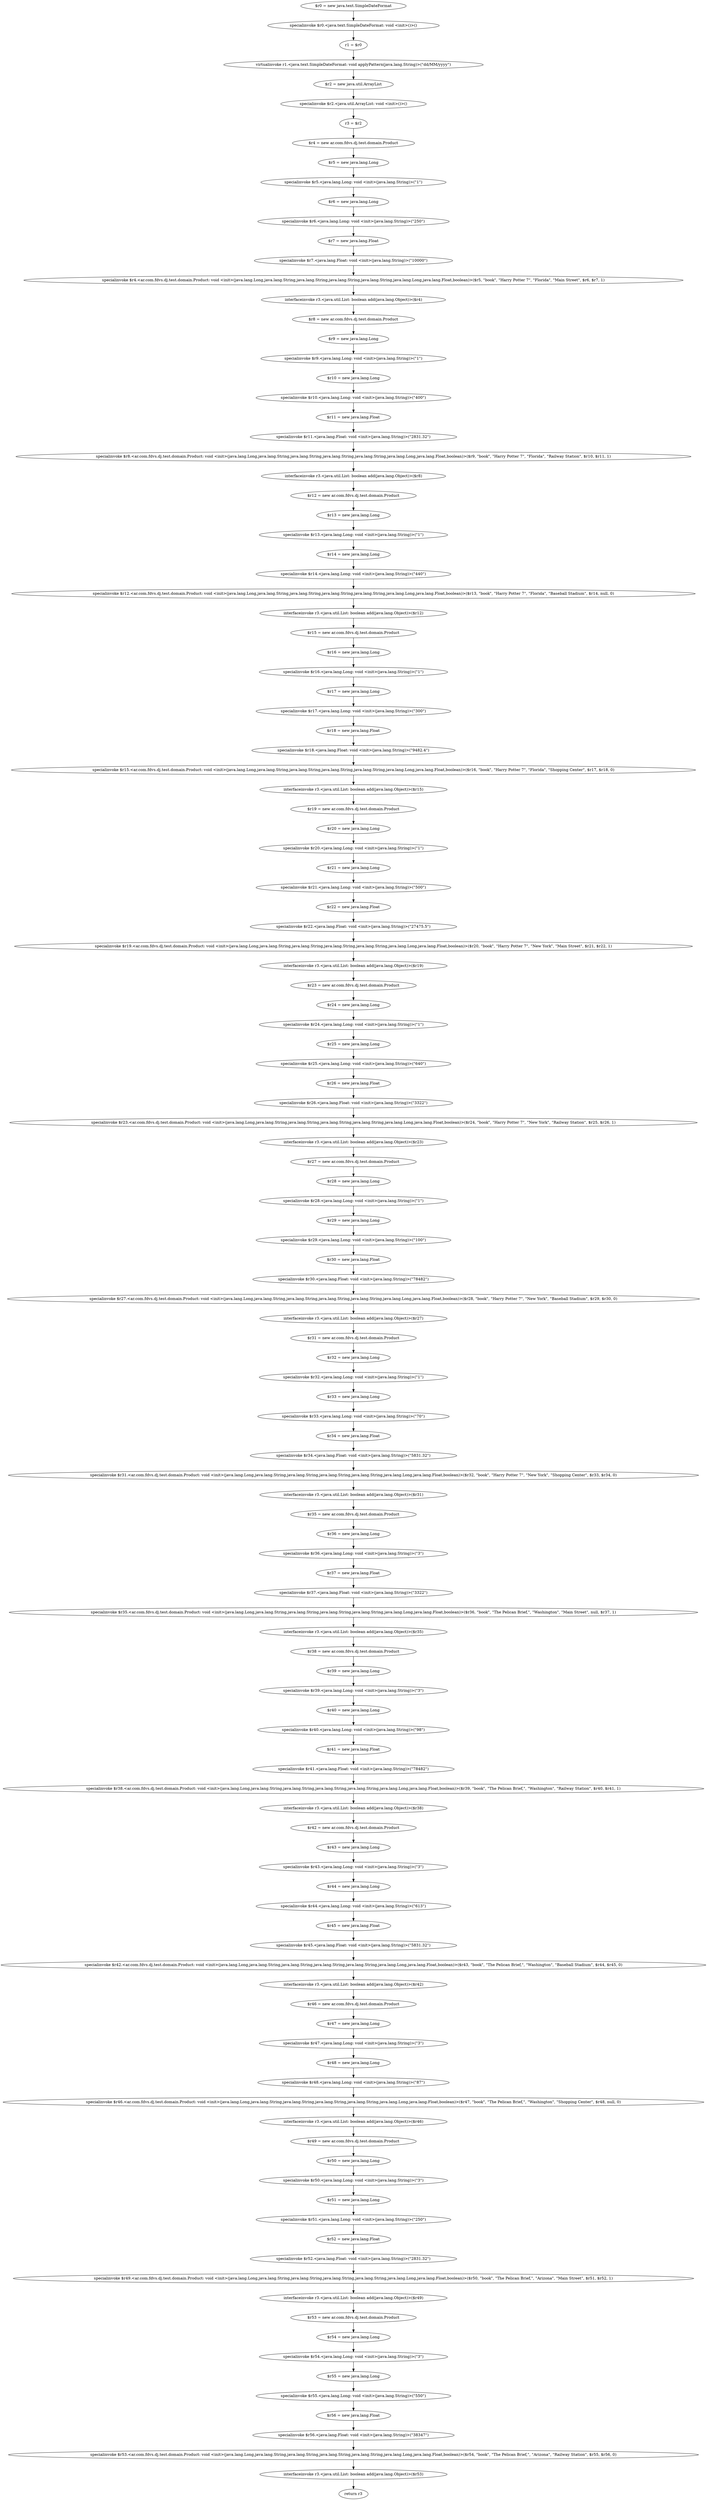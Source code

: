 digraph "unitGraph" {
    "$r0 = new java.text.SimpleDateFormat"
    "specialinvoke $r0.<java.text.SimpleDateFormat: void <init>()>()"
    "r1 = $r0"
    "virtualinvoke r1.<java.text.SimpleDateFormat: void applyPattern(java.lang.String)>(\"dd/MM/yyyy\")"
    "$r2 = new java.util.ArrayList"
    "specialinvoke $r2.<java.util.ArrayList: void <init>()>()"
    "r3 = $r2"
    "$r4 = new ar.com.fdvs.dj.test.domain.Product"
    "$r5 = new java.lang.Long"
    "specialinvoke $r5.<java.lang.Long: void <init>(java.lang.String)>(\"1\")"
    "$r6 = new java.lang.Long"
    "specialinvoke $r6.<java.lang.Long: void <init>(java.lang.String)>(\"250\")"
    "$r7 = new java.lang.Float"
    "specialinvoke $r7.<java.lang.Float: void <init>(java.lang.String)>(\"10000\")"
    "specialinvoke $r4.<ar.com.fdvs.dj.test.domain.Product: void <init>(java.lang.Long,java.lang.String,java.lang.String,java.lang.String,java.lang.String,java.lang.Long,java.lang.Float,boolean)>($r5, \"book\", \"Harry Potter 7\", \"Florida\", \"Main Street\", $r6, $r7, 1)"
    "interfaceinvoke r3.<java.util.List: boolean add(java.lang.Object)>($r4)"
    "$r8 = new ar.com.fdvs.dj.test.domain.Product"
    "$r9 = new java.lang.Long"
    "specialinvoke $r9.<java.lang.Long: void <init>(java.lang.String)>(\"1\")"
    "$r10 = new java.lang.Long"
    "specialinvoke $r10.<java.lang.Long: void <init>(java.lang.String)>(\"400\")"
    "$r11 = new java.lang.Float"
    "specialinvoke $r11.<java.lang.Float: void <init>(java.lang.String)>(\"2831.32\")"
    "specialinvoke $r8.<ar.com.fdvs.dj.test.domain.Product: void <init>(java.lang.Long,java.lang.String,java.lang.String,java.lang.String,java.lang.String,java.lang.Long,java.lang.Float,boolean)>($r9, \"book\", \"Harry Potter 7\", \"Florida\", \"Railway Station\", $r10, $r11, 1)"
    "interfaceinvoke r3.<java.util.List: boolean add(java.lang.Object)>($r8)"
    "$r12 = new ar.com.fdvs.dj.test.domain.Product"
    "$r13 = new java.lang.Long"
    "specialinvoke $r13.<java.lang.Long: void <init>(java.lang.String)>(\"1\")"
    "$r14 = new java.lang.Long"
    "specialinvoke $r14.<java.lang.Long: void <init>(java.lang.String)>(\"440\")"
    "specialinvoke $r12.<ar.com.fdvs.dj.test.domain.Product: void <init>(java.lang.Long,java.lang.String,java.lang.String,java.lang.String,java.lang.String,java.lang.Long,java.lang.Float,boolean)>($r13, \"book\", \"Harry Potter 7\", \"Florida\", \"Baseball Stadium\", $r14, null, 0)"
    "interfaceinvoke r3.<java.util.List: boolean add(java.lang.Object)>($r12)"
    "$r15 = new ar.com.fdvs.dj.test.domain.Product"
    "$r16 = new java.lang.Long"
    "specialinvoke $r16.<java.lang.Long: void <init>(java.lang.String)>(\"1\")"
    "$r17 = new java.lang.Long"
    "specialinvoke $r17.<java.lang.Long: void <init>(java.lang.String)>(\"300\")"
    "$r18 = new java.lang.Float"
    "specialinvoke $r18.<java.lang.Float: void <init>(java.lang.String)>(\"9482.4\")"
    "specialinvoke $r15.<ar.com.fdvs.dj.test.domain.Product: void <init>(java.lang.Long,java.lang.String,java.lang.String,java.lang.String,java.lang.String,java.lang.Long,java.lang.Float,boolean)>($r16, \"book\", \"Harry Potter 7\", \"Florida\", \"Shopping Center\", $r17, $r18, 0)"
    "interfaceinvoke r3.<java.util.List: boolean add(java.lang.Object)>($r15)"
    "$r19 = new ar.com.fdvs.dj.test.domain.Product"
    "$r20 = new java.lang.Long"
    "specialinvoke $r20.<java.lang.Long: void <init>(java.lang.String)>(\"1\")"
    "$r21 = new java.lang.Long"
    "specialinvoke $r21.<java.lang.Long: void <init>(java.lang.String)>(\"500\")"
    "$r22 = new java.lang.Float"
    "specialinvoke $r22.<java.lang.Float: void <init>(java.lang.String)>(\"27475.5\")"
    "specialinvoke $r19.<ar.com.fdvs.dj.test.domain.Product: void <init>(java.lang.Long,java.lang.String,java.lang.String,java.lang.String,java.lang.String,java.lang.Long,java.lang.Float,boolean)>($r20, \"book\", \"Harry Potter 7\", \"New York\", \"Main Street\", $r21, $r22, 1)"
    "interfaceinvoke r3.<java.util.List: boolean add(java.lang.Object)>($r19)"
    "$r23 = new ar.com.fdvs.dj.test.domain.Product"
    "$r24 = new java.lang.Long"
    "specialinvoke $r24.<java.lang.Long: void <init>(java.lang.String)>(\"1\")"
    "$r25 = new java.lang.Long"
    "specialinvoke $r25.<java.lang.Long: void <init>(java.lang.String)>(\"640\")"
    "$r26 = new java.lang.Float"
    "specialinvoke $r26.<java.lang.Float: void <init>(java.lang.String)>(\"3322\")"
    "specialinvoke $r23.<ar.com.fdvs.dj.test.domain.Product: void <init>(java.lang.Long,java.lang.String,java.lang.String,java.lang.String,java.lang.String,java.lang.Long,java.lang.Float,boolean)>($r24, \"book\", \"Harry Potter 7\", \"New York\", \"Railway Station\", $r25, $r26, 1)"
    "interfaceinvoke r3.<java.util.List: boolean add(java.lang.Object)>($r23)"
    "$r27 = new ar.com.fdvs.dj.test.domain.Product"
    "$r28 = new java.lang.Long"
    "specialinvoke $r28.<java.lang.Long: void <init>(java.lang.String)>(\"1\")"
    "$r29 = new java.lang.Long"
    "specialinvoke $r29.<java.lang.Long: void <init>(java.lang.String)>(\"100\")"
    "$r30 = new java.lang.Float"
    "specialinvoke $r30.<java.lang.Float: void <init>(java.lang.String)>(\"78482\")"
    "specialinvoke $r27.<ar.com.fdvs.dj.test.domain.Product: void <init>(java.lang.Long,java.lang.String,java.lang.String,java.lang.String,java.lang.String,java.lang.Long,java.lang.Float,boolean)>($r28, \"book\", \"Harry Potter 7\", \"New York\", \"Baseball Stadium\", $r29, $r30, 0)"
    "interfaceinvoke r3.<java.util.List: boolean add(java.lang.Object)>($r27)"
    "$r31 = new ar.com.fdvs.dj.test.domain.Product"
    "$r32 = new java.lang.Long"
    "specialinvoke $r32.<java.lang.Long: void <init>(java.lang.String)>(\"1\")"
    "$r33 = new java.lang.Long"
    "specialinvoke $r33.<java.lang.Long: void <init>(java.lang.String)>(\"70\")"
    "$r34 = new java.lang.Float"
    "specialinvoke $r34.<java.lang.Float: void <init>(java.lang.String)>(\"5831.32\")"
    "specialinvoke $r31.<ar.com.fdvs.dj.test.domain.Product: void <init>(java.lang.Long,java.lang.String,java.lang.String,java.lang.String,java.lang.String,java.lang.Long,java.lang.Float,boolean)>($r32, \"book\", \"Harry Potter 7\", \"New York\", \"Shopping Center\", $r33, $r34, 0)"
    "interfaceinvoke r3.<java.util.List: boolean add(java.lang.Object)>($r31)"
    "$r35 = new ar.com.fdvs.dj.test.domain.Product"
    "$r36 = new java.lang.Long"
    "specialinvoke $r36.<java.lang.Long: void <init>(java.lang.String)>(\"3\")"
    "$r37 = new java.lang.Float"
    "specialinvoke $r37.<java.lang.Float: void <init>(java.lang.String)>(\"3322\")"
    "specialinvoke $r35.<ar.com.fdvs.dj.test.domain.Product: void <init>(java.lang.Long,java.lang.String,java.lang.String,java.lang.String,java.lang.String,java.lang.Long,java.lang.Float,boolean)>($r36, \"book\", \"The Pelican Brief,\", \"Washington\", \"Main Street\", null, $r37, 1)"
    "interfaceinvoke r3.<java.util.List: boolean add(java.lang.Object)>($r35)"
    "$r38 = new ar.com.fdvs.dj.test.domain.Product"
    "$r39 = new java.lang.Long"
    "specialinvoke $r39.<java.lang.Long: void <init>(java.lang.String)>(\"3\")"
    "$r40 = new java.lang.Long"
    "specialinvoke $r40.<java.lang.Long: void <init>(java.lang.String)>(\"98\")"
    "$r41 = new java.lang.Float"
    "specialinvoke $r41.<java.lang.Float: void <init>(java.lang.String)>(\"78482\")"
    "specialinvoke $r38.<ar.com.fdvs.dj.test.domain.Product: void <init>(java.lang.Long,java.lang.String,java.lang.String,java.lang.String,java.lang.String,java.lang.Long,java.lang.Float,boolean)>($r39, \"book\", \"The Pelican Brief,\", \"Washington\", \"Railway Station\", $r40, $r41, 1)"
    "interfaceinvoke r3.<java.util.List: boolean add(java.lang.Object)>($r38)"
    "$r42 = new ar.com.fdvs.dj.test.domain.Product"
    "$r43 = new java.lang.Long"
    "specialinvoke $r43.<java.lang.Long: void <init>(java.lang.String)>(\"3\")"
    "$r44 = new java.lang.Long"
    "specialinvoke $r44.<java.lang.Long: void <init>(java.lang.String)>(\"613\")"
    "$r45 = new java.lang.Float"
    "specialinvoke $r45.<java.lang.Float: void <init>(java.lang.String)>(\"5831.32\")"
    "specialinvoke $r42.<ar.com.fdvs.dj.test.domain.Product: void <init>(java.lang.Long,java.lang.String,java.lang.String,java.lang.String,java.lang.String,java.lang.Long,java.lang.Float,boolean)>($r43, \"book\", \"The Pelican Brief,\", \"Washington\", \"Baseball Stadium\", $r44, $r45, 0)"
    "interfaceinvoke r3.<java.util.List: boolean add(java.lang.Object)>($r42)"
    "$r46 = new ar.com.fdvs.dj.test.domain.Product"
    "$r47 = new java.lang.Long"
    "specialinvoke $r47.<java.lang.Long: void <init>(java.lang.String)>(\"3\")"
    "$r48 = new java.lang.Long"
    "specialinvoke $r48.<java.lang.Long: void <init>(java.lang.String)>(\"87\")"
    "specialinvoke $r46.<ar.com.fdvs.dj.test.domain.Product: void <init>(java.lang.Long,java.lang.String,java.lang.String,java.lang.String,java.lang.String,java.lang.Long,java.lang.Float,boolean)>($r47, \"book\", \"The Pelican Brief,\", \"Washington\", \"Shopping Center\", $r48, null, 0)"
    "interfaceinvoke r3.<java.util.List: boolean add(java.lang.Object)>($r46)"
    "$r49 = new ar.com.fdvs.dj.test.domain.Product"
    "$r50 = new java.lang.Long"
    "specialinvoke $r50.<java.lang.Long: void <init>(java.lang.String)>(\"3\")"
    "$r51 = new java.lang.Long"
    "specialinvoke $r51.<java.lang.Long: void <init>(java.lang.String)>(\"250\")"
    "$r52 = new java.lang.Float"
    "specialinvoke $r52.<java.lang.Float: void <init>(java.lang.String)>(\"2831.32\")"
    "specialinvoke $r49.<ar.com.fdvs.dj.test.domain.Product: void <init>(java.lang.Long,java.lang.String,java.lang.String,java.lang.String,java.lang.String,java.lang.Long,java.lang.Float,boolean)>($r50, \"book\", \"The Pelican Brief,\", \"Arizona\", \"Main Street\", $r51, $r52, 1)"
    "interfaceinvoke r3.<java.util.List: boolean add(java.lang.Object)>($r49)"
    "$r53 = new ar.com.fdvs.dj.test.domain.Product"
    "$r54 = new java.lang.Long"
    "specialinvoke $r54.<java.lang.Long: void <init>(java.lang.String)>(\"3\")"
    "$r55 = new java.lang.Long"
    "specialinvoke $r55.<java.lang.Long: void <init>(java.lang.String)>(\"550\")"
    "$r56 = new java.lang.Float"
    "specialinvoke $r56.<java.lang.Float: void <init>(java.lang.String)>(\"38347\")"
    "specialinvoke $r53.<ar.com.fdvs.dj.test.domain.Product: void <init>(java.lang.Long,java.lang.String,java.lang.String,java.lang.String,java.lang.String,java.lang.Long,java.lang.Float,boolean)>($r54, \"book\", \"The Pelican Brief,\", \"Arizona\", \"Railway Station\", $r55, $r56, 0)"
    "interfaceinvoke r3.<java.util.List: boolean add(java.lang.Object)>($r53)"
    "return r3"
    "$r0 = new java.text.SimpleDateFormat"->"specialinvoke $r0.<java.text.SimpleDateFormat: void <init>()>()";
    "specialinvoke $r0.<java.text.SimpleDateFormat: void <init>()>()"->"r1 = $r0";
    "r1 = $r0"->"virtualinvoke r1.<java.text.SimpleDateFormat: void applyPattern(java.lang.String)>(\"dd/MM/yyyy\")";
    "virtualinvoke r1.<java.text.SimpleDateFormat: void applyPattern(java.lang.String)>(\"dd/MM/yyyy\")"->"$r2 = new java.util.ArrayList";
    "$r2 = new java.util.ArrayList"->"specialinvoke $r2.<java.util.ArrayList: void <init>()>()";
    "specialinvoke $r2.<java.util.ArrayList: void <init>()>()"->"r3 = $r2";
    "r3 = $r2"->"$r4 = new ar.com.fdvs.dj.test.domain.Product";
    "$r4 = new ar.com.fdvs.dj.test.domain.Product"->"$r5 = new java.lang.Long";
    "$r5 = new java.lang.Long"->"specialinvoke $r5.<java.lang.Long: void <init>(java.lang.String)>(\"1\")";
    "specialinvoke $r5.<java.lang.Long: void <init>(java.lang.String)>(\"1\")"->"$r6 = new java.lang.Long";
    "$r6 = new java.lang.Long"->"specialinvoke $r6.<java.lang.Long: void <init>(java.lang.String)>(\"250\")";
    "specialinvoke $r6.<java.lang.Long: void <init>(java.lang.String)>(\"250\")"->"$r7 = new java.lang.Float";
    "$r7 = new java.lang.Float"->"specialinvoke $r7.<java.lang.Float: void <init>(java.lang.String)>(\"10000\")";
    "specialinvoke $r7.<java.lang.Float: void <init>(java.lang.String)>(\"10000\")"->"specialinvoke $r4.<ar.com.fdvs.dj.test.domain.Product: void <init>(java.lang.Long,java.lang.String,java.lang.String,java.lang.String,java.lang.String,java.lang.Long,java.lang.Float,boolean)>($r5, \"book\", \"Harry Potter 7\", \"Florida\", \"Main Street\", $r6, $r7, 1)";
    "specialinvoke $r4.<ar.com.fdvs.dj.test.domain.Product: void <init>(java.lang.Long,java.lang.String,java.lang.String,java.lang.String,java.lang.String,java.lang.Long,java.lang.Float,boolean)>($r5, \"book\", \"Harry Potter 7\", \"Florida\", \"Main Street\", $r6, $r7, 1)"->"interfaceinvoke r3.<java.util.List: boolean add(java.lang.Object)>($r4)";
    "interfaceinvoke r3.<java.util.List: boolean add(java.lang.Object)>($r4)"->"$r8 = new ar.com.fdvs.dj.test.domain.Product";
    "$r8 = new ar.com.fdvs.dj.test.domain.Product"->"$r9 = new java.lang.Long";
    "$r9 = new java.lang.Long"->"specialinvoke $r9.<java.lang.Long: void <init>(java.lang.String)>(\"1\")";
    "specialinvoke $r9.<java.lang.Long: void <init>(java.lang.String)>(\"1\")"->"$r10 = new java.lang.Long";
    "$r10 = new java.lang.Long"->"specialinvoke $r10.<java.lang.Long: void <init>(java.lang.String)>(\"400\")";
    "specialinvoke $r10.<java.lang.Long: void <init>(java.lang.String)>(\"400\")"->"$r11 = new java.lang.Float";
    "$r11 = new java.lang.Float"->"specialinvoke $r11.<java.lang.Float: void <init>(java.lang.String)>(\"2831.32\")";
    "specialinvoke $r11.<java.lang.Float: void <init>(java.lang.String)>(\"2831.32\")"->"specialinvoke $r8.<ar.com.fdvs.dj.test.domain.Product: void <init>(java.lang.Long,java.lang.String,java.lang.String,java.lang.String,java.lang.String,java.lang.Long,java.lang.Float,boolean)>($r9, \"book\", \"Harry Potter 7\", \"Florida\", \"Railway Station\", $r10, $r11, 1)";
    "specialinvoke $r8.<ar.com.fdvs.dj.test.domain.Product: void <init>(java.lang.Long,java.lang.String,java.lang.String,java.lang.String,java.lang.String,java.lang.Long,java.lang.Float,boolean)>($r9, \"book\", \"Harry Potter 7\", \"Florida\", \"Railway Station\", $r10, $r11, 1)"->"interfaceinvoke r3.<java.util.List: boolean add(java.lang.Object)>($r8)";
    "interfaceinvoke r3.<java.util.List: boolean add(java.lang.Object)>($r8)"->"$r12 = new ar.com.fdvs.dj.test.domain.Product";
    "$r12 = new ar.com.fdvs.dj.test.domain.Product"->"$r13 = new java.lang.Long";
    "$r13 = new java.lang.Long"->"specialinvoke $r13.<java.lang.Long: void <init>(java.lang.String)>(\"1\")";
    "specialinvoke $r13.<java.lang.Long: void <init>(java.lang.String)>(\"1\")"->"$r14 = new java.lang.Long";
    "$r14 = new java.lang.Long"->"specialinvoke $r14.<java.lang.Long: void <init>(java.lang.String)>(\"440\")";
    "specialinvoke $r14.<java.lang.Long: void <init>(java.lang.String)>(\"440\")"->"specialinvoke $r12.<ar.com.fdvs.dj.test.domain.Product: void <init>(java.lang.Long,java.lang.String,java.lang.String,java.lang.String,java.lang.String,java.lang.Long,java.lang.Float,boolean)>($r13, \"book\", \"Harry Potter 7\", \"Florida\", \"Baseball Stadium\", $r14, null, 0)";
    "specialinvoke $r12.<ar.com.fdvs.dj.test.domain.Product: void <init>(java.lang.Long,java.lang.String,java.lang.String,java.lang.String,java.lang.String,java.lang.Long,java.lang.Float,boolean)>($r13, \"book\", \"Harry Potter 7\", \"Florida\", \"Baseball Stadium\", $r14, null, 0)"->"interfaceinvoke r3.<java.util.List: boolean add(java.lang.Object)>($r12)";
    "interfaceinvoke r3.<java.util.List: boolean add(java.lang.Object)>($r12)"->"$r15 = new ar.com.fdvs.dj.test.domain.Product";
    "$r15 = new ar.com.fdvs.dj.test.domain.Product"->"$r16 = new java.lang.Long";
    "$r16 = new java.lang.Long"->"specialinvoke $r16.<java.lang.Long: void <init>(java.lang.String)>(\"1\")";
    "specialinvoke $r16.<java.lang.Long: void <init>(java.lang.String)>(\"1\")"->"$r17 = new java.lang.Long";
    "$r17 = new java.lang.Long"->"specialinvoke $r17.<java.lang.Long: void <init>(java.lang.String)>(\"300\")";
    "specialinvoke $r17.<java.lang.Long: void <init>(java.lang.String)>(\"300\")"->"$r18 = new java.lang.Float";
    "$r18 = new java.lang.Float"->"specialinvoke $r18.<java.lang.Float: void <init>(java.lang.String)>(\"9482.4\")";
    "specialinvoke $r18.<java.lang.Float: void <init>(java.lang.String)>(\"9482.4\")"->"specialinvoke $r15.<ar.com.fdvs.dj.test.domain.Product: void <init>(java.lang.Long,java.lang.String,java.lang.String,java.lang.String,java.lang.String,java.lang.Long,java.lang.Float,boolean)>($r16, \"book\", \"Harry Potter 7\", \"Florida\", \"Shopping Center\", $r17, $r18, 0)";
    "specialinvoke $r15.<ar.com.fdvs.dj.test.domain.Product: void <init>(java.lang.Long,java.lang.String,java.lang.String,java.lang.String,java.lang.String,java.lang.Long,java.lang.Float,boolean)>($r16, \"book\", \"Harry Potter 7\", \"Florida\", \"Shopping Center\", $r17, $r18, 0)"->"interfaceinvoke r3.<java.util.List: boolean add(java.lang.Object)>($r15)";
    "interfaceinvoke r3.<java.util.List: boolean add(java.lang.Object)>($r15)"->"$r19 = new ar.com.fdvs.dj.test.domain.Product";
    "$r19 = new ar.com.fdvs.dj.test.domain.Product"->"$r20 = new java.lang.Long";
    "$r20 = new java.lang.Long"->"specialinvoke $r20.<java.lang.Long: void <init>(java.lang.String)>(\"1\")";
    "specialinvoke $r20.<java.lang.Long: void <init>(java.lang.String)>(\"1\")"->"$r21 = new java.lang.Long";
    "$r21 = new java.lang.Long"->"specialinvoke $r21.<java.lang.Long: void <init>(java.lang.String)>(\"500\")";
    "specialinvoke $r21.<java.lang.Long: void <init>(java.lang.String)>(\"500\")"->"$r22 = new java.lang.Float";
    "$r22 = new java.lang.Float"->"specialinvoke $r22.<java.lang.Float: void <init>(java.lang.String)>(\"27475.5\")";
    "specialinvoke $r22.<java.lang.Float: void <init>(java.lang.String)>(\"27475.5\")"->"specialinvoke $r19.<ar.com.fdvs.dj.test.domain.Product: void <init>(java.lang.Long,java.lang.String,java.lang.String,java.lang.String,java.lang.String,java.lang.Long,java.lang.Float,boolean)>($r20, \"book\", \"Harry Potter 7\", \"New York\", \"Main Street\", $r21, $r22, 1)";
    "specialinvoke $r19.<ar.com.fdvs.dj.test.domain.Product: void <init>(java.lang.Long,java.lang.String,java.lang.String,java.lang.String,java.lang.String,java.lang.Long,java.lang.Float,boolean)>($r20, \"book\", \"Harry Potter 7\", \"New York\", \"Main Street\", $r21, $r22, 1)"->"interfaceinvoke r3.<java.util.List: boolean add(java.lang.Object)>($r19)";
    "interfaceinvoke r3.<java.util.List: boolean add(java.lang.Object)>($r19)"->"$r23 = new ar.com.fdvs.dj.test.domain.Product";
    "$r23 = new ar.com.fdvs.dj.test.domain.Product"->"$r24 = new java.lang.Long";
    "$r24 = new java.lang.Long"->"specialinvoke $r24.<java.lang.Long: void <init>(java.lang.String)>(\"1\")";
    "specialinvoke $r24.<java.lang.Long: void <init>(java.lang.String)>(\"1\")"->"$r25 = new java.lang.Long";
    "$r25 = new java.lang.Long"->"specialinvoke $r25.<java.lang.Long: void <init>(java.lang.String)>(\"640\")";
    "specialinvoke $r25.<java.lang.Long: void <init>(java.lang.String)>(\"640\")"->"$r26 = new java.lang.Float";
    "$r26 = new java.lang.Float"->"specialinvoke $r26.<java.lang.Float: void <init>(java.lang.String)>(\"3322\")";
    "specialinvoke $r26.<java.lang.Float: void <init>(java.lang.String)>(\"3322\")"->"specialinvoke $r23.<ar.com.fdvs.dj.test.domain.Product: void <init>(java.lang.Long,java.lang.String,java.lang.String,java.lang.String,java.lang.String,java.lang.Long,java.lang.Float,boolean)>($r24, \"book\", \"Harry Potter 7\", \"New York\", \"Railway Station\", $r25, $r26, 1)";
    "specialinvoke $r23.<ar.com.fdvs.dj.test.domain.Product: void <init>(java.lang.Long,java.lang.String,java.lang.String,java.lang.String,java.lang.String,java.lang.Long,java.lang.Float,boolean)>($r24, \"book\", \"Harry Potter 7\", \"New York\", \"Railway Station\", $r25, $r26, 1)"->"interfaceinvoke r3.<java.util.List: boolean add(java.lang.Object)>($r23)";
    "interfaceinvoke r3.<java.util.List: boolean add(java.lang.Object)>($r23)"->"$r27 = new ar.com.fdvs.dj.test.domain.Product";
    "$r27 = new ar.com.fdvs.dj.test.domain.Product"->"$r28 = new java.lang.Long";
    "$r28 = new java.lang.Long"->"specialinvoke $r28.<java.lang.Long: void <init>(java.lang.String)>(\"1\")";
    "specialinvoke $r28.<java.lang.Long: void <init>(java.lang.String)>(\"1\")"->"$r29 = new java.lang.Long";
    "$r29 = new java.lang.Long"->"specialinvoke $r29.<java.lang.Long: void <init>(java.lang.String)>(\"100\")";
    "specialinvoke $r29.<java.lang.Long: void <init>(java.lang.String)>(\"100\")"->"$r30 = new java.lang.Float";
    "$r30 = new java.lang.Float"->"specialinvoke $r30.<java.lang.Float: void <init>(java.lang.String)>(\"78482\")";
    "specialinvoke $r30.<java.lang.Float: void <init>(java.lang.String)>(\"78482\")"->"specialinvoke $r27.<ar.com.fdvs.dj.test.domain.Product: void <init>(java.lang.Long,java.lang.String,java.lang.String,java.lang.String,java.lang.String,java.lang.Long,java.lang.Float,boolean)>($r28, \"book\", \"Harry Potter 7\", \"New York\", \"Baseball Stadium\", $r29, $r30, 0)";
    "specialinvoke $r27.<ar.com.fdvs.dj.test.domain.Product: void <init>(java.lang.Long,java.lang.String,java.lang.String,java.lang.String,java.lang.String,java.lang.Long,java.lang.Float,boolean)>($r28, \"book\", \"Harry Potter 7\", \"New York\", \"Baseball Stadium\", $r29, $r30, 0)"->"interfaceinvoke r3.<java.util.List: boolean add(java.lang.Object)>($r27)";
    "interfaceinvoke r3.<java.util.List: boolean add(java.lang.Object)>($r27)"->"$r31 = new ar.com.fdvs.dj.test.domain.Product";
    "$r31 = new ar.com.fdvs.dj.test.domain.Product"->"$r32 = new java.lang.Long";
    "$r32 = new java.lang.Long"->"specialinvoke $r32.<java.lang.Long: void <init>(java.lang.String)>(\"1\")";
    "specialinvoke $r32.<java.lang.Long: void <init>(java.lang.String)>(\"1\")"->"$r33 = new java.lang.Long";
    "$r33 = new java.lang.Long"->"specialinvoke $r33.<java.lang.Long: void <init>(java.lang.String)>(\"70\")";
    "specialinvoke $r33.<java.lang.Long: void <init>(java.lang.String)>(\"70\")"->"$r34 = new java.lang.Float";
    "$r34 = new java.lang.Float"->"specialinvoke $r34.<java.lang.Float: void <init>(java.lang.String)>(\"5831.32\")";
    "specialinvoke $r34.<java.lang.Float: void <init>(java.lang.String)>(\"5831.32\")"->"specialinvoke $r31.<ar.com.fdvs.dj.test.domain.Product: void <init>(java.lang.Long,java.lang.String,java.lang.String,java.lang.String,java.lang.String,java.lang.Long,java.lang.Float,boolean)>($r32, \"book\", \"Harry Potter 7\", \"New York\", \"Shopping Center\", $r33, $r34, 0)";
    "specialinvoke $r31.<ar.com.fdvs.dj.test.domain.Product: void <init>(java.lang.Long,java.lang.String,java.lang.String,java.lang.String,java.lang.String,java.lang.Long,java.lang.Float,boolean)>($r32, \"book\", \"Harry Potter 7\", \"New York\", \"Shopping Center\", $r33, $r34, 0)"->"interfaceinvoke r3.<java.util.List: boolean add(java.lang.Object)>($r31)";
    "interfaceinvoke r3.<java.util.List: boolean add(java.lang.Object)>($r31)"->"$r35 = new ar.com.fdvs.dj.test.domain.Product";
    "$r35 = new ar.com.fdvs.dj.test.domain.Product"->"$r36 = new java.lang.Long";
    "$r36 = new java.lang.Long"->"specialinvoke $r36.<java.lang.Long: void <init>(java.lang.String)>(\"3\")";
    "specialinvoke $r36.<java.lang.Long: void <init>(java.lang.String)>(\"3\")"->"$r37 = new java.lang.Float";
    "$r37 = new java.lang.Float"->"specialinvoke $r37.<java.lang.Float: void <init>(java.lang.String)>(\"3322\")";
    "specialinvoke $r37.<java.lang.Float: void <init>(java.lang.String)>(\"3322\")"->"specialinvoke $r35.<ar.com.fdvs.dj.test.domain.Product: void <init>(java.lang.Long,java.lang.String,java.lang.String,java.lang.String,java.lang.String,java.lang.Long,java.lang.Float,boolean)>($r36, \"book\", \"The Pelican Brief,\", \"Washington\", \"Main Street\", null, $r37, 1)";
    "specialinvoke $r35.<ar.com.fdvs.dj.test.domain.Product: void <init>(java.lang.Long,java.lang.String,java.lang.String,java.lang.String,java.lang.String,java.lang.Long,java.lang.Float,boolean)>($r36, \"book\", \"The Pelican Brief,\", \"Washington\", \"Main Street\", null, $r37, 1)"->"interfaceinvoke r3.<java.util.List: boolean add(java.lang.Object)>($r35)";
    "interfaceinvoke r3.<java.util.List: boolean add(java.lang.Object)>($r35)"->"$r38 = new ar.com.fdvs.dj.test.domain.Product";
    "$r38 = new ar.com.fdvs.dj.test.domain.Product"->"$r39 = new java.lang.Long";
    "$r39 = new java.lang.Long"->"specialinvoke $r39.<java.lang.Long: void <init>(java.lang.String)>(\"3\")";
    "specialinvoke $r39.<java.lang.Long: void <init>(java.lang.String)>(\"3\")"->"$r40 = new java.lang.Long";
    "$r40 = new java.lang.Long"->"specialinvoke $r40.<java.lang.Long: void <init>(java.lang.String)>(\"98\")";
    "specialinvoke $r40.<java.lang.Long: void <init>(java.lang.String)>(\"98\")"->"$r41 = new java.lang.Float";
    "$r41 = new java.lang.Float"->"specialinvoke $r41.<java.lang.Float: void <init>(java.lang.String)>(\"78482\")";
    "specialinvoke $r41.<java.lang.Float: void <init>(java.lang.String)>(\"78482\")"->"specialinvoke $r38.<ar.com.fdvs.dj.test.domain.Product: void <init>(java.lang.Long,java.lang.String,java.lang.String,java.lang.String,java.lang.String,java.lang.Long,java.lang.Float,boolean)>($r39, \"book\", \"The Pelican Brief,\", \"Washington\", \"Railway Station\", $r40, $r41, 1)";
    "specialinvoke $r38.<ar.com.fdvs.dj.test.domain.Product: void <init>(java.lang.Long,java.lang.String,java.lang.String,java.lang.String,java.lang.String,java.lang.Long,java.lang.Float,boolean)>($r39, \"book\", \"The Pelican Brief,\", \"Washington\", \"Railway Station\", $r40, $r41, 1)"->"interfaceinvoke r3.<java.util.List: boolean add(java.lang.Object)>($r38)";
    "interfaceinvoke r3.<java.util.List: boolean add(java.lang.Object)>($r38)"->"$r42 = new ar.com.fdvs.dj.test.domain.Product";
    "$r42 = new ar.com.fdvs.dj.test.domain.Product"->"$r43 = new java.lang.Long";
    "$r43 = new java.lang.Long"->"specialinvoke $r43.<java.lang.Long: void <init>(java.lang.String)>(\"3\")";
    "specialinvoke $r43.<java.lang.Long: void <init>(java.lang.String)>(\"3\")"->"$r44 = new java.lang.Long";
    "$r44 = new java.lang.Long"->"specialinvoke $r44.<java.lang.Long: void <init>(java.lang.String)>(\"613\")";
    "specialinvoke $r44.<java.lang.Long: void <init>(java.lang.String)>(\"613\")"->"$r45 = new java.lang.Float";
    "$r45 = new java.lang.Float"->"specialinvoke $r45.<java.lang.Float: void <init>(java.lang.String)>(\"5831.32\")";
    "specialinvoke $r45.<java.lang.Float: void <init>(java.lang.String)>(\"5831.32\")"->"specialinvoke $r42.<ar.com.fdvs.dj.test.domain.Product: void <init>(java.lang.Long,java.lang.String,java.lang.String,java.lang.String,java.lang.String,java.lang.Long,java.lang.Float,boolean)>($r43, \"book\", \"The Pelican Brief,\", \"Washington\", \"Baseball Stadium\", $r44, $r45, 0)";
    "specialinvoke $r42.<ar.com.fdvs.dj.test.domain.Product: void <init>(java.lang.Long,java.lang.String,java.lang.String,java.lang.String,java.lang.String,java.lang.Long,java.lang.Float,boolean)>($r43, \"book\", \"The Pelican Brief,\", \"Washington\", \"Baseball Stadium\", $r44, $r45, 0)"->"interfaceinvoke r3.<java.util.List: boolean add(java.lang.Object)>($r42)";
    "interfaceinvoke r3.<java.util.List: boolean add(java.lang.Object)>($r42)"->"$r46 = new ar.com.fdvs.dj.test.domain.Product";
    "$r46 = new ar.com.fdvs.dj.test.domain.Product"->"$r47 = new java.lang.Long";
    "$r47 = new java.lang.Long"->"specialinvoke $r47.<java.lang.Long: void <init>(java.lang.String)>(\"3\")";
    "specialinvoke $r47.<java.lang.Long: void <init>(java.lang.String)>(\"3\")"->"$r48 = new java.lang.Long";
    "$r48 = new java.lang.Long"->"specialinvoke $r48.<java.lang.Long: void <init>(java.lang.String)>(\"87\")";
    "specialinvoke $r48.<java.lang.Long: void <init>(java.lang.String)>(\"87\")"->"specialinvoke $r46.<ar.com.fdvs.dj.test.domain.Product: void <init>(java.lang.Long,java.lang.String,java.lang.String,java.lang.String,java.lang.String,java.lang.Long,java.lang.Float,boolean)>($r47, \"book\", \"The Pelican Brief,\", \"Washington\", \"Shopping Center\", $r48, null, 0)";
    "specialinvoke $r46.<ar.com.fdvs.dj.test.domain.Product: void <init>(java.lang.Long,java.lang.String,java.lang.String,java.lang.String,java.lang.String,java.lang.Long,java.lang.Float,boolean)>($r47, \"book\", \"The Pelican Brief,\", \"Washington\", \"Shopping Center\", $r48, null, 0)"->"interfaceinvoke r3.<java.util.List: boolean add(java.lang.Object)>($r46)";
    "interfaceinvoke r3.<java.util.List: boolean add(java.lang.Object)>($r46)"->"$r49 = new ar.com.fdvs.dj.test.domain.Product";
    "$r49 = new ar.com.fdvs.dj.test.domain.Product"->"$r50 = new java.lang.Long";
    "$r50 = new java.lang.Long"->"specialinvoke $r50.<java.lang.Long: void <init>(java.lang.String)>(\"3\")";
    "specialinvoke $r50.<java.lang.Long: void <init>(java.lang.String)>(\"3\")"->"$r51 = new java.lang.Long";
    "$r51 = new java.lang.Long"->"specialinvoke $r51.<java.lang.Long: void <init>(java.lang.String)>(\"250\")";
    "specialinvoke $r51.<java.lang.Long: void <init>(java.lang.String)>(\"250\")"->"$r52 = new java.lang.Float";
    "$r52 = new java.lang.Float"->"specialinvoke $r52.<java.lang.Float: void <init>(java.lang.String)>(\"2831.32\")";
    "specialinvoke $r52.<java.lang.Float: void <init>(java.lang.String)>(\"2831.32\")"->"specialinvoke $r49.<ar.com.fdvs.dj.test.domain.Product: void <init>(java.lang.Long,java.lang.String,java.lang.String,java.lang.String,java.lang.String,java.lang.Long,java.lang.Float,boolean)>($r50, \"book\", \"The Pelican Brief,\", \"Arizona\", \"Main Street\", $r51, $r52, 1)";
    "specialinvoke $r49.<ar.com.fdvs.dj.test.domain.Product: void <init>(java.lang.Long,java.lang.String,java.lang.String,java.lang.String,java.lang.String,java.lang.Long,java.lang.Float,boolean)>($r50, \"book\", \"The Pelican Brief,\", \"Arizona\", \"Main Street\", $r51, $r52, 1)"->"interfaceinvoke r3.<java.util.List: boolean add(java.lang.Object)>($r49)";
    "interfaceinvoke r3.<java.util.List: boolean add(java.lang.Object)>($r49)"->"$r53 = new ar.com.fdvs.dj.test.domain.Product";
    "$r53 = new ar.com.fdvs.dj.test.domain.Product"->"$r54 = new java.lang.Long";
    "$r54 = new java.lang.Long"->"specialinvoke $r54.<java.lang.Long: void <init>(java.lang.String)>(\"3\")";
    "specialinvoke $r54.<java.lang.Long: void <init>(java.lang.String)>(\"3\")"->"$r55 = new java.lang.Long";
    "$r55 = new java.lang.Long"->"specialinvoke $r55.<java.lang.Long: void <init>(java.lang.String)>(\"550\")";
    "specialinvoke $r55.<java.lang.Long: void <init>(java.lang.String)>(\"550\")"->"$r56 = new java.lang.Float";
    "$r56 = new java.lang.Float"->"specialinvoke $r56.<java.lang.Float: void <init>(java.lang.String)>(\"38347\")";
    "specialinvoke $r56.<java.lang.Float: void <init>(java.lang.String)>(\"38347\")"->"specialinvoke $r53.<ar.com.fdvs.dj.test.domain.Product: void <init>(java.lang.Long,java.lang.String,java.lang.String,java.lang.String,java.lang.String,java.lang.Long,java.lang.Float,boolean)>($r54, \"book\", \"The Pelican Brief,\", \"Arizona\", \"Railway Station\", $r55, $r56, 0)";
    "specialinvoke $r53.<ar.com.fdvs.dj.test.domain.Product: void <init>(java.lang.Long,java.lang.String,java.lang.String,java.lang.String,java.lang.String,java.lang.Long,java.lang.Float,boolean)>($r54, \"book\", \"The Pelican Brief,\", \"Arizona\", \"Railway Station\", $r55, $r56, 0)"->"interfaceinvoke r3.<java.util.List: boolean add(java.lang.Object)>($r53)";
    "interfaceinvoke r3.<java.util.List: boolean add(java.lang.Object)>($r53)"->"return r3";
}
